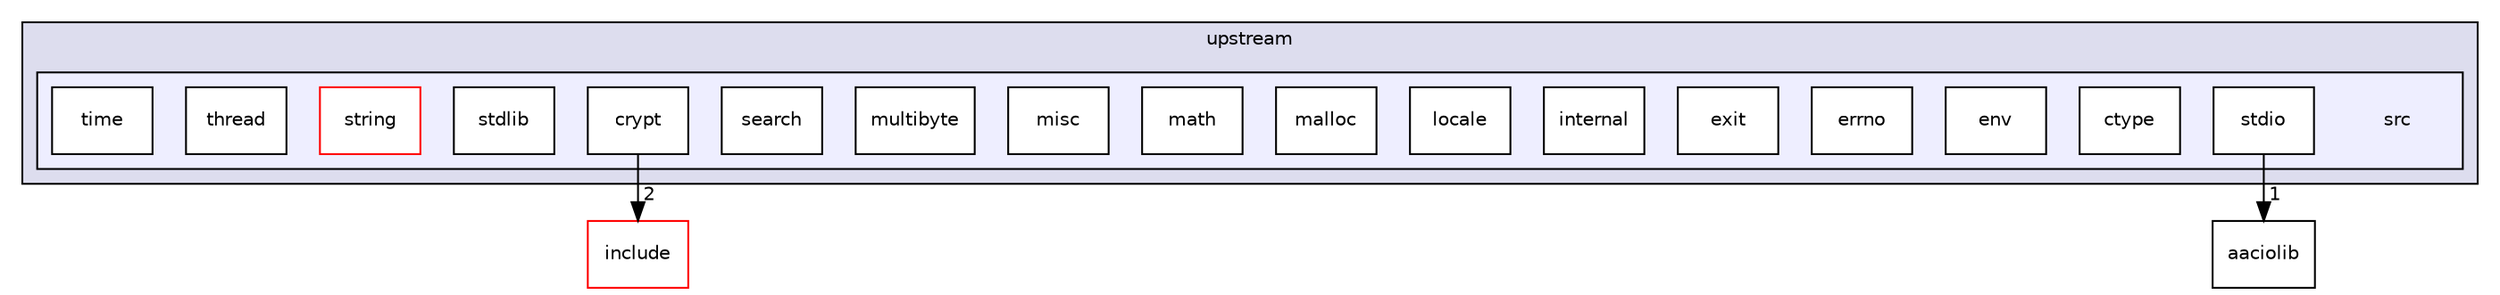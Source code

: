digraph "contracts/musl/upstream/src" {
  compound=true
  node [ fontsize="10", fontname="Helvetica"];
  edge [ labelfontsize="10", labelfontname="Helvetica"];
  subgraph clusterdir_e7119fa5fcee776f341ae23037d13ccb {
    graph [ bgcolor="#ddddee", pencolor="black", label="upstream" fontname="Helvetica", fontsize="10", URL="dir_e7119fa5fcee776f341ae23037d13ccb.html"]
  subgraph clusterdir_910a592f73c20873499475ae75e6472c {
    graph [ bgcolor="#eeeeff", pencolor="black", label="" URL="dir_910a592f73c20873499475ae75e6472c.html"];
    dir_910a592f73c20873499475ae75e6472c [shape=plaintext label="src"];
    dir_9fda06456016ff70493afdc21cbe9633 [shape=box label="crypt" color="black" fillcolor="white" style="filled" URL="dir_9fda06456016ff70493afdc21cbe9633.html"];
    dir_fa9327e29524ded4f1a44bedf32aecfc [shape=box label="ctype" color="black" fillcolor="white" style="filled" URL="dir_fa9327e29524ded4f1a44bedf32aecfc.html"];
    dir_a5b3d6aa39e52ec68d52e8d2d0beaddf [shape=box label="env" color="black" fillcolor="white" style="filled" URL="dir_a5b3d6aa39e52ec68d52e8d2d0beaddf.html"];
    dir_04741b631f2e9c9b50e0ec1eaa57bc64 [shape=box label="errno" color="black" fillcolor="white" style="filled" URL="dir_04741b631f2e9c9b50e0ec1eaa57bc64.html"];
    dir_262115ca81945092ed5f21e968d1f5a7 [shape=box label="exit" color="black" fillcolor="white" style="filled" URL="dir_262115ca81945092ed5f21e968d1f5a7.html"];
    dir_ea18ef12eadbeacce0fbdc75b767915c [shape=box label="internal" color="black" fillcolor="white" style="filled" URL="dir_ea18ef12eadbeacce0fbdc75b767915c.html"];
    dir_0e1b03e2600e364342c2b3b0ecc2b5e5 [shape=box label="locale" color="black" fillcolor="white" style="filled" URL="dir_0e1b03e2600e364342c2b3b0ecc2b5e5.html"];
    dir_1c101f925589c5be20e58188d884e7e3 [shape=box label="malloc" color="black" fillcolor="white" style="filled" URL="dir_1c101f925589c5be20e58188d884e7e3.html"];
    dir_b73f34565a90087c6989d35456ebacc6 [shape=box label="math" color="black" fillcolor="white" style="filled" URL="dir_b73f34565a90087c6989d35456ebacc6.html"];
    dir_b2ed93c96fbb2187544505735635608a [shape=box label="misc" color="black" fillcolor="white" style="filled" URL="dir_b2ed93c96fbb2187544505735635608a.html"];
    dir_f315515a9c4f0b7640ab5aac48f8f818 [shape=box label="multibyte" color="black" fillcolor="white" style="filled" URL="dir_f315515a9c4f0b7640ab5aac48f8f818.html"];
    dir_fcc21cfbb09513099480ae17f7482b13 [shape=box label="search" color="black" fillcolor="white" style="filled" URL="dir_fcc21cfbb09513099480ae17f7482b13.html"];
    dir_d63b7ae2f0c61f2896dc2d65574bc279 [shape=box label="stdio" color="black" fillcolor="white" style="filled" URL="dir_d63b7ae2f0c61f2896dc2d65574bc279.html"];
    dir_48ff317767551d71aa2d32c1c1f1cd77 [shape=box label="stdlib" color="black" fillcolor="white" style="filled" URL="dir_48ff317767551d71aa2d32c1c1f1cd77.html"];
    dir_ff42686ef85caab57b8c2b0cad5e3754 [shape=box label="string" color="red" fillcolor="white" style="filled" URL="dir_ff42686ef85caab57b8c2b0cad5e3754.html"];
    dir_e0de68179818a5956308f5940c171c6a [shape=box label="thread" color="black" fillcolor="white" style="filled" URL="dir_e0de68179818a5956308f5940c171c6a.html"];
    dir_2d9de06388c8caee3cc676f784613c7d [shape=box label="time" color="black" fillcolor="white" style="filled" URL="dir_2d9de06388c8caee3cc676f784613c7d.html"];
  }
  }
  dir_a4b729b7fab008460602c6ef820538e7 [shape=box label="include" fillcolor="white" style="filled" color="red" URL="dir_a4b729b7fab008460602c6ef820538e7.html"];
  dir_eebd46385ac17dfe81e47e86b6b64bf0 [shape=box label="aaciolib" URL="dir_eebd46385ac17dfe81e47e86b6b64bf0.html"];
  dir_d63b7ae2f0c61f2896dc2d65574bc279->dir_eebd46385ac17dfe81e47e86b6b64bf0 [headlabel="1", labeldistance=1.5 headhref="dir_001627_000015.html"];
  dir_9fda06456016ff70493afdc21cbe9633->dir_a4b729b7fab008460602c6ef820538e7 [headlabel="2", labeldistance=1.5 headhref="dir_001615_000022.html"];
}
